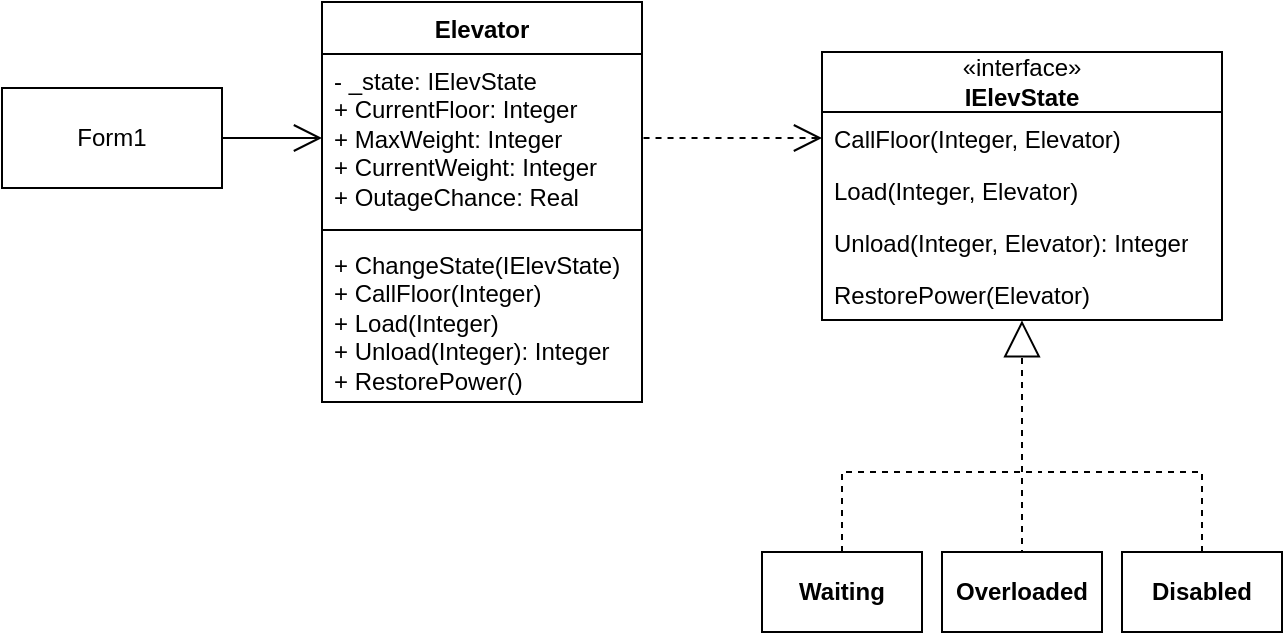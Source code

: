 <mxfile version="26.1.1">
  <diagram name="Страница — 1" id="JHaPDnSCQbVA_NrtYrfI">
    <mxGraphModel dx="1434" dy="844" grid="1" gridSize="10" guides="1" tooltips="1" connect="1" arrows="1" fold="1" page="1" pageScale="1" pageWidth="827" pageHeight="1169" background="#ffffff" math="0" shadow="0">
      <root>
        <mxCell id="0" />
        <mxCell id="1" parent="0" />
        <mxCell id="DeDytAOxCO7QPPSxTEYB-1" value="«interface»&lt;div&gt;&lt;b&gt;IElevState&lt;/b&gt;&lt;/div&gt;" style="swimlane;fontStyle=0;childLayout=stackLayout;horizontal=1;startSize=30;fillColor=none;horizontalStack=0;resizeParent=1;resizeParentMax=0;resizeLast=0;collapsible=1;marginBottom=0;whiteSpace=wrap;html=1;" parent="1" vertex="1">
          <mxGeometry x="450" y="350" width="200" height="134" as="geometry" />
        </mxCell>
        <mxCell id="DeDytAOxCO7QPPSxTEYB-2" value="CallFloor(Integer, Elevator)" style="text;strokeColor=none;fillColor=none;align=left;verticalAlign=top;spacingLeft=4;spacingRight=4;overflow=hidden;rotatable=0;points=[[0,0.5],[1,0.5]];portConstraint=eastwest;whiteSpace=wrap;html=1;" parent="DeDytAOxCO7QPPSxTEYB-1" vertex="1">
          <mxGeometry y="30" width="200" height="26" as="geometry" />
        </mxCell>
        <mxCell id="DeDytAOxCO7QPPSxTEYB-3" value="Load(Integer, Elevator)" style="text;strokeColor=none;fillColor=none;align=left;verticalAlign=top;spacingLeft=4;spacingRight=4;overflow=hidden;rotatable=0;points=[[0,0.5],[1,0.5]];portConstraint=eastwest;whiteSpace=wrap;html=1;" parent="DeDytAOxCO7QPPSxTEYB-1" vertex="1">
          <mxGeometry y="56" width="200" height="26" as="geometry" />
        </mxCell>
        <mxCell id="DeDytAOxCO7QPPSxTEYB-4" value="Unload(Integer, Elevator): Integer" style="text;strokeColor=none;fillColor=none;align=left;verticalAlign=top;spacingLeft=4;spacingRight=4;overflow=hidden;rotatable=0;points=[[0,0.5],[1,0.5]];portConstraint=eastwest;whiteSpace=wrap;html=1;" parent="DeDytAOxCO7QPPSxTEYB-1" vertex="1">
          <mxGeometry y="82" width="200" height="26" as="geometry" />
        </mxCell>
        <mxCell id="DeDytAOxCO7QPPSxTEYB-5" value="RestorePower(Elevator)" style="text;strokeColor=none;fillColor=none;align=left;verticalAlign=top;spacingLeft=4;spacingRight=4;overflow=hidden;rotatable=0;points=[[0,0.5],[1,0.5]];portConstraint=eastwest;whiteSpace=wrap;html=1;" parent="DeDytAOxCO7QPPSxTEYB-1" vertex="1">
          <mxGeometry y="108" width="200" height="26" as="geometry" />
        </mxCell>
        <mxCell id="DeDytAOxCO7QPPSxTEYB-6" value="Elevator" style="swimlane;fontStyle=1;align=center;verticalAlign=top;childLayout=stackLayout;horizontal=1;startSize=26;horizontalStack=0;resizeParent=1;resizeParentMax=0;resizeLast=0;collapsible=1;marginBottom=0;whiteSpace=wrap;html=1;" parent="1" vertex="1">
          <mxGeometry x="200" y="325" width="160" height="200" as="geometry" />
        </mxCell>
        <mxCell id="DeDytAOxCO7QPPSxTEYB-7" value="- _state: IElevState&lt;div&gt;+ CurrentFloor: Integer&lt;/div&gt;&lt;div&gt;+ MaxWeight: Integer&lt;/div&gt;&lt;div&gt;+ CurrentWeight: Integer&lt;/div&gt;&lt;div&gt;+ OutageChance: Real&lt;/div&gt;" style="text;strokeColor=none;fillColor=none;align=left;verticalAlign=top;spacingLeft=4;spacingRight=4;overflow=hidden;rotatable=0;points=[[0,0.5],[1,0.5]];portConstraint=eastwest;whiteSpace=wrap;html=1;" parent="DeDytAOxCO7QPPSxTEYB-6" vertex="1">
          <mxGeometry y="26" width="160" height="84" as="geometry" />
        </mxCell>
        <mxCell id="DeDytAOxCO7QPPSxTEYB-8" value="" style="line;strokeWidth=1;fillColor=none;align=left;verticalAlign=middle;spacingTop=-1;spacingLeft=3;spacingRight=3;rotatable=0;labelPosition=right;points=[];portConstraint=eastwest;strokeColor=inherit;" parent="DeDytAOxCO7QPPSxTEYB-6" vertex="1">
          <mxGeometry y="110" width="160" height="8" as="geometry" />
        </mxCell>
        <mxCell id="DeDytAOxCO7QPPSxTEYB-9" value="+ ChangeState(IElevState)&lt;div&gt;+ CallFloor(Integer)&lt;/div&gt;&lt;div&gt;+ Load(Integer)&lt;/div&gt;&lt;div&gt;+ Unload(Integer): Integer&lt;/div&gt;&lt;div&gt;+ RestorePower()&lt;/div&gt;" style="text;strokeColor=none;fillColor=none;align=left;verticalAlign=top;spacingLeft=4;spacingRight=4;overflow=hidden;rotatable=0;points=[[0,0.5],[1,0.5]];portConstraint=eastwest;whiteSpace=wrap;html=1;" parent="DeDytAOxCO7QPPSxTEYB-6" vertex="1">
          <mxGeometry y="118" width="160" height="82" as="geometry" />
        </mxCell>
        <mxCell id="DeDytAOxCO7QPPSxTEYB-10" value="Form1" style="html=1;whiteSpace=wrap;" parent="1" vertex="1">
          <mxGeometry x="40" y="368" width="110" height="50" as="geometry" />
        </mxCell>
        <mxCell id="DeDytAOxCO7QPPSxTEYB-13" value="" style="endArrow=open;endFill=1;endSize=12;html=1;rounded=0;exitX=1;exitY=0.5;exitDx=0;exitDy=0;entryX=0;entryY=0.5;entryDx=0;entryDy=0;" parent="1" source="DeDytAOxCO7QPPSxTEYB-10" target="DeDytAOxCO7QPPSxTEYB-7" edge="1">
          <mxGeometry width="160" relative="1" as="geometry">
            <mxPoint x="320" y="450" as="sourcePoint" />
            <mxPoint x="480" y="450" as="targetPoint" />
          </mxGeometry>
        </mxCell>
        <mxCell id="DeDytAOxCO7QPPSxTEYB-14" value="" style="endArrow=none;endFill=0;endSize=24;html=1;rounded=0;entryX=1;entryY=0.5;entryDx=0;entryDy=0;exitX=0;exitY=0.5;exitDx=0;exitDy=0;startFill=0;startArrow=open;startSize=12;dashed=1;" parent="1" source="DeDytAOxCO7QPPSxTEYB-2" target="DeDytAOxCO7QPPSxTEYB-7" edge="1">
          <mxGeometry width="160" relative="1" as="geometry">
            <mxPoint x="320" y="450" as="sourcePoint" />
            <mxPoint x="480" y="450" as="targetPoint" />
          </mxGeometry>
        </mxCell>
        <mxCell id="DeDytAOxCO7QPPSxTEYB-16" value="" style="endArrow=block;endSize=16;endFill=0;html=1;rounded=0;entryX=0.5;entryY=1.007;entryDx=0;entryDy=0;entryPerimeter=0;dashed=1;" parent="1" target="DeDytAOxCO7QPPSxTEYB-5" edge="1">
          <mxGeometry width="160" relative="1" as="geometry">
            <mxPoint x="550" y="560" as="sourcePoint" />
            <mxPoint x="549.8" y="485.846" as="targetPoint" />
          </mxGeometry>
        </mxCell>
        <mxCell id="DeDytAOxCO7QPPSxTEYB-22" style="edgeStyle=orthogonalEdgeStyle;rounded=0;orthogonalLoop=1;jettySize=auto;html=1;exitX=0.5;exitY=0;exitDx=0;exitDy=0;endArrow=none;startFill=0;dashed=1;" parent="1" source="DeDytAOxCO7QPPSxTEYB-17" edge="1">
          <mxGeometry relative="1" as="geometry">
            <mxPoint x="560" y="560" as="targetPoint" />
            <Array as="points">
              <mxPoint x="460" y="560" />
            </Array>
          </mxGeometry>
        </mxCell>
        <mxCell id="DeDytAOxCO7QPPSxTEYB-17" value="&lt;b&gt;Waiting&lt;/b&gt;" style="html=1;whiteSpace=wrap;" parent="1" vertex="1">
          <mxGeometry x="420" y="600" width="80" height="40" as="geometry" />
        </mxCell>
        <mxCell id="DeDytAOxCO7QPPSxTEYB-23" style="edgeStyle=orthogonalEdgeStyle;rounded=0;orthogonalLoop=1;jettySize=auto;html=1;exitX=0.522;exitY=0.007;exitDx=0;exitDy=0;endArrow=none;startFill=0;exitPerimeter=0;dashed=1;" parent="1" source="DeDytAOxCO7QPPSxTEYB-19" edge="1">
          <mxGeometry relative="1" as="geometry">
            <mxPoint x="550" y="560" as="targetPoint" />
            <Array as="points">
              <mxPoint x="550" y="600" />
            </Array>
          </mxGeometry>
        </mxCell>
        <mxCell id="DeDytAOxCO7QPPSxTEYB-19" value="&lt;b&gt;Overloaded&lt;/b&gt;" style="html=1;whiteSpace=wrap;" parent="1" vertex="1">
          <mxGeometry x="510" y="600" width="80" height="40" as="geometry" />
        </mxCell>
        <mxCell id="DeDytAOxCO7QPPSxTEYB-24" style="edgeStyle=orthogonalEdgeStyle;rounded=0;orthogonalLoop=1;jettySize=auto;html=1;exitX=0.5;exitY=0;exitDx=0;exitDy=0;endArrow=none;startFill=0;dashed=1;" parent="1" source="DeDytAOxCO7QPPSxTEYB-20" edge="1">
          <mxGeometry relative="1" as="geometry">
            <mxPoint x="560" y="560" as="targetPoint" />
            <Array as="points">
              <mxPoint x="640" y="560" />
            </Array>
          </mxGeometry>
        </mxCell>
        <mxCell id="DeDytAOxCO7QPPSxTEYB-20" value="&lt;b&gt;Disabled&lt;/b&gt;" style="html=1;whiteSpace=wrap;" parent="1" vertex="1">
          <mxGeometry x="600" y="600" width="80" height="40" as="geometry" />
        </mxCell>
      </root>
    </mxGraphModel>
  </diagram>
</mxfile>
